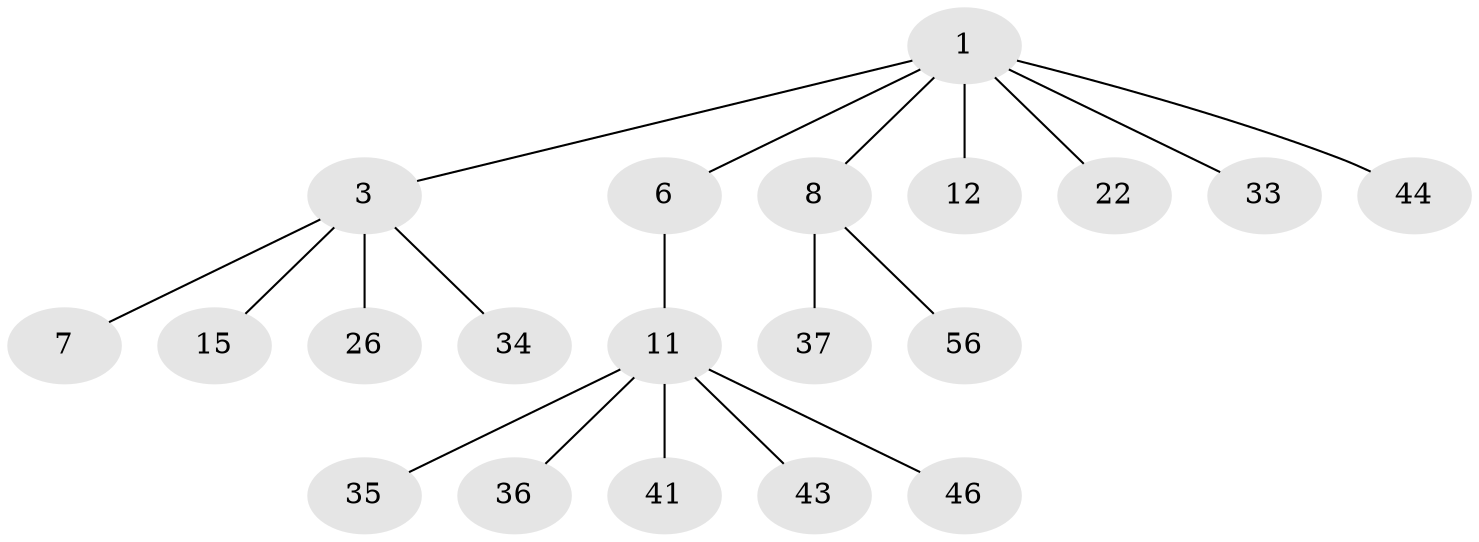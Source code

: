 // original degree distribution, {5: 0.03508771929824561, 4: 0.05263157894736842, 7: 0.017543859649122806, 3: 0.15789473684210525, 2: 0.24561403508771928, 1: 0.49122807017543857}
// Generated by graph-tools (version 1.1) at 2025/19/03/04/25 18:19:22]
// undirected, 20 vertices, 19 edges
graph export_dot {
graph [start="1"]
  node [color=gray90,style=filled];
  1 [super="+2+4+13+10+25"];
  3 [super="+5+30+31+14+42+24"];
  6 [super="+9"];
  7 [super="+39"];
  8 [super="+21+52"];
  11 [super="+17+32+16"];
  12 [super="+18"];
  15;
  22 [super="+47+29"];
  26;
  33;
  34 [super="+48"];
  35;
  36;
  37 [super="+55"];
  41;
  43;
  44;
  46;
  56;
  1 -- 3;
  1 -- 6;
  1 -- 22;
  1 -- 8;
  1 -- 12;
  1 -- 44;
  1 -- 33;
  3 -- 34;
  3 -- 7;
  3 -- 26;
  3 -- 15;
  6 -- 11;
  8 -- 56;
  8 -- 37;
  11 -- 46;
  11 -- 35;
  11 -- 36;
  11 -- 41;
  11 -- 43;
}
